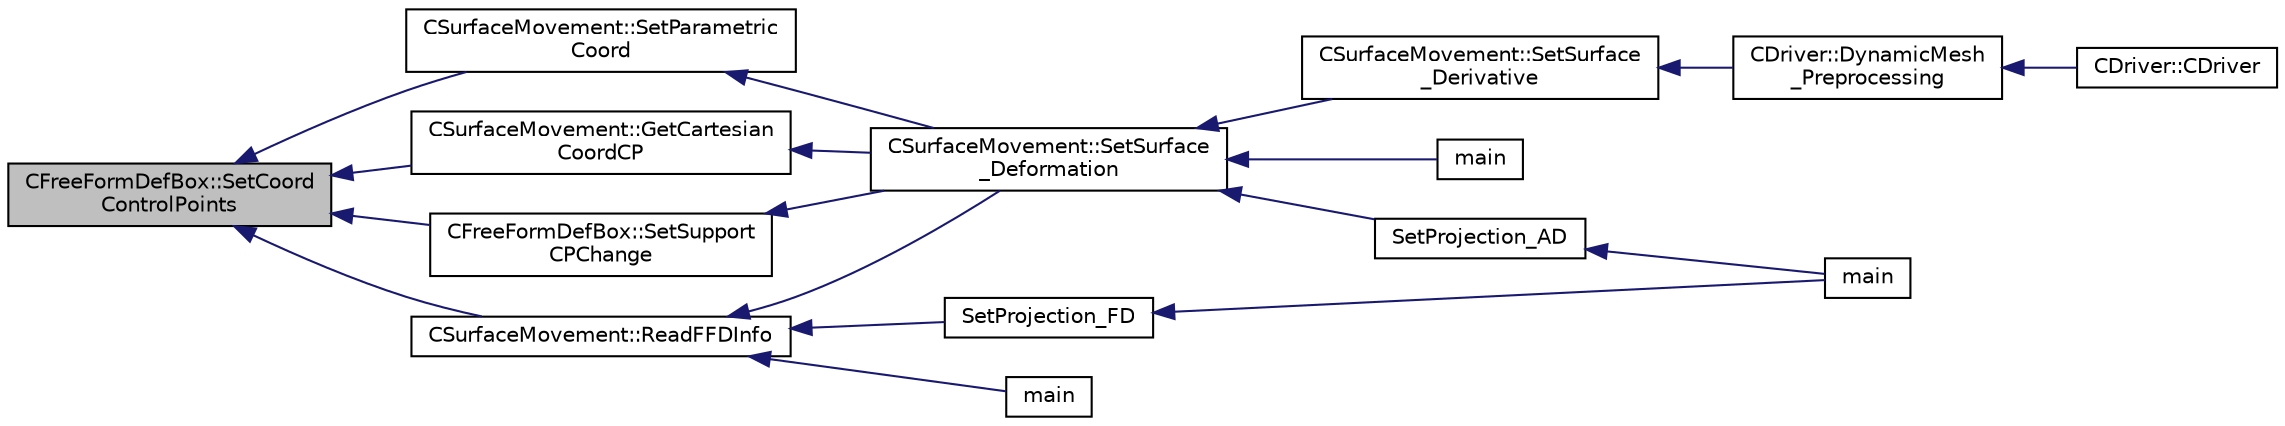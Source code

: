 digraph "CFreeFormDefBox::SetCoordControlPoints"
{
  edge [fontname="Helvetica",fontsize="10",labelfontname="Helvetica",labelfontsize="10"];
  node [fontname="Helvetica",fontsize="10",shape=record];
  rankdir="LR";
  Node804 [label="CFreeFormDefBox::SetCoord\lControlPoints",height=0.2,width=0.4,color="black", fillcolor="grey75", style="filled", fontcolor="black"];
  Node804 -> Node805 [dir="back",color="midnightblue",fontsize="10",style="solid",fontname="Helvetica"];
  Node805 [label="CSurfaceMovement::SetParametric\lCoord",height=0.2,width=0.4,color="black", fillcolor="white", style="filled",URL="$class_c_surface_movement.html#aba4574819df11175b382e0e765ec2f92",tooltip="Compute the parametric coordinates of a grid point using a point inversion strategy in the free form ..."];
  Node805 -> Node806 [dir="back",color="midnightblue",fontsize="10",style="solid",fontname="Helvetica"];
  Node806 [label="CSurfaceMovement::SetSurface\l_Deformation",height=0.2,width=0.4,color="black", fillcolor="white", style="filled",URL="$class_c_surface_movement.html#a23bec9fbe1bcd7f6117100de93381ac3",tooltip="Set the surface/boundary deformation. "];
  Node806 -> Node807 [dir="back",color="midnightblue",fontsize="10",style="solid",fontname="Helvetica"];
  Node807 [label="CSurfaceMovement::SetSurface\l_Derivative",height=0.2,width=0.4,color="black", fillcolor="white", style="filled",URL="$class_c_surface_movement.html#af6aac73d04565bf6e9b81305b66e97e7",tooltip="Set derivatives of the surface/boundary deformation. "];
  Node807 -> Node808 [dir="back",color="midnightblue",fontsize="10",style="solid",fontname="Helvetica"];
  Node808 [label="CDriver::DynamicMesh\l_Preprocessing",height=0.2,width=0.4,color="black", fillcolor="white", style="filled",URL="$class_c_driver.html#af585d91d9c08dbddcc2b3e67dd5f5af9",tooltip="GridMovement_Preprocessing. "];
  Node808 -> Node809 [dir="back",color="midnightblue",fontsize="10",style="solid",fontname="Helvetica"];
  Node809 [label="CDriver::CDriver",height=0.2,width=0.4,color="black", fillcolor="white", style="filled",URL="$class_c_driver.html#a3fca4a013a6efa9bbb38fe78a86b5f3d",tooltip="Constructor of the class. "];
  Node806 -> Node810 [dir="back",color="midnightblue",fontsize="10",style="solid",fontname="Helvetica"];
  Node810 [label="main",height=0.2,width=0.4,color="black", fillcolor="white", style="filled",URL="$_s_u2___d_e_f_8cpp.html#a0ddf1224851353fc92bfbff6f499fa97"];
  Node806 -> Node811 [dir="back",color="midnightblue",fontsize="10",style="solid",fontname="Helvetica"];
  Node811 [label="SetProjection_AD",height=0.2,width=0.4,color="black", fillcolor="white", style="filled",URL="$_s_u2___d_o_t_8cpp.html#a3fceed882e8eb3d6796c8e8396af7d87",tooltip="Projection of the surface sensitivity using algorithmic differentiation (AD). "];
  Node811 -> Node812 [dir="back",color="midnightblue",fontsize="10",style="solid",fontname="Helvetica"];
  Node812 [label="main",height=0.2,width=0.4,color="black", fillcolor="white", style="filled",URL="$_s_u2___d_o_t_8cpp.html#a0ddf1224851353fc92bfbff6f499fa97"];
  Node804 -> Node813 [dir="back",color="midnightblue",fontsize="10",style="solid",fontname="Helvetica"];
  Node813 [label="CSurfaceMovement::GetCartesian\lCoordCP",height=0.2,width=0.4,color="black", fillcolor="white", style="filled",URL="$class_c_surface_movement.html#a0e78a05648d4f4c74e364f6615023cfa",tooltip="Get the cartes. "];
  Node813 -> Node806 [dir="back",color="midnightblue",fontsize="10",style="solid",fontname="Helvetica"];
  Node804 -> Node814 [dir="back",color="midnightblue",fontsize="10",style="solid",fontname="Helvetica"];
  Node814 [label="CSurfaceMovement::ReadFFDInfo",height=0.2,width=0.4,color="black", fillcolor="white", style="filled",URL="$class_c_surface_movement.html#a787a072698f52fcc1a4ca55e8052f205",tooltip="Read the free form information from the grid input file. "];
  Node814 -> Node806 [dir="back",color="midnightblue",fontsize="10",style="solid",fontname="Helvetica"];
  Node814 -> Node815 [dir="back",color="midnightblue",fontsize="10",style="solid",fontname="Helvetica"];
  Node815 [label="SetProjection_FD",height=0.2,width=0.4,color="black", fillcolor="white", style="filled",URL="$_s_u2___d_o_t_8cpp.html#a5c5163a755085e03f1dfa23aeb7e21f2",tooltip="Projection of the surface sensitivity using finite differences (FD). "];
  Node815 -> Node812 [dir="back",color="midnightblue",fontsize="10",style="solid",fontname="Helvetica"];
  Node814 -> Node816 [dir="back",color="midnightblue",fontsize="10",style="solid",fontname="Helvetica"];
  Node816 [label="main",height=0.2,width=0.4,color="black", fillcolor="white", style="filled",URL="$_s_u2___g_e_o_8cpp.html#a0ddf1224851353fc92bfbff6f499fa97"];
  Node804 -> Node817 [dir="back",color="midnightblue",fontsize="10",style="solid",fontname="Helvetica"];
  Node817 [label="CFreeFormDefBox::SetSupport\lCPChange",height=0.2,width=0.4,color="black", fillcolor="white", style="filled",URL="$class_c_free_form_def_box.html#abe734246d9e32e869eb322b04e676eb3",tooltip="Change the the position of the corners of the unitary FFDBox, and find the position of the control po..."];
  Node817 -> Node806 [dir="back",color="midnightblue",fontsize="10",style="solid",fontname="Helvetica"];
}

